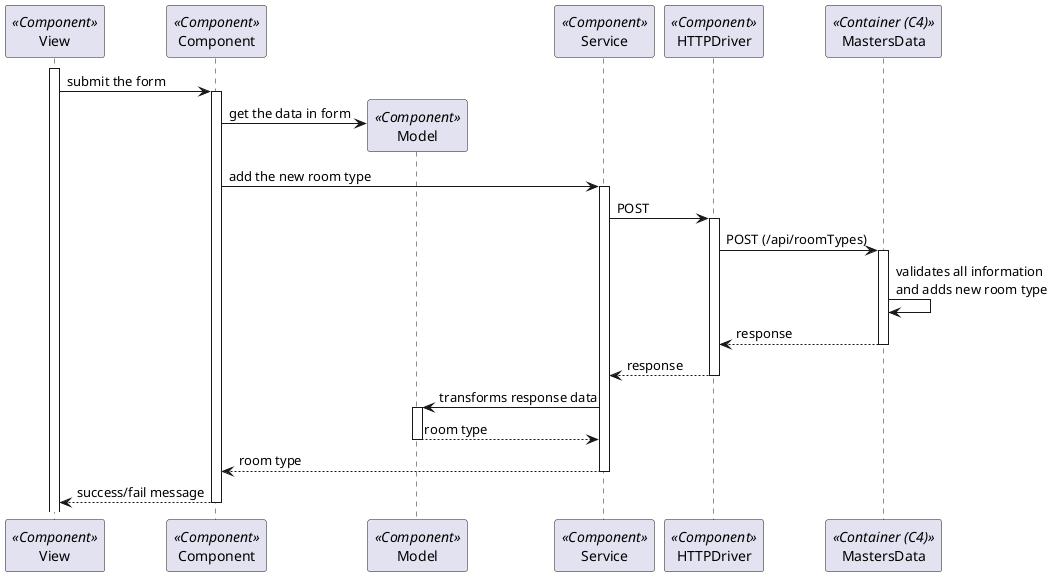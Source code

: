 ```plantuml
@startuml Process_View
participant View as View <<Component>>
participant Component as Component <<Component>>
participant Model as Model <<Component>>
participant Service as Service <<Component>>
participant HTTPDriver as HTTPDriver <<Component>>
participant MastersData as BE <<Container (C4)>>

activate View
View -> Component: submit the form
activate Component
Component -> Model**: get the data in form
Component -> Service: add the new room type
activate Service
Service -> HTTPDriver: POST
activate HTTPDriver
HTTPDriver -> BE: POST (/api/roomTypes)
activate BE
BE -> BE: validates all information\nand adds new room type
return response
return response
Service -> Model: transforms response data
activate Model
return room type
return room type
return success/fail message

@enduml
```